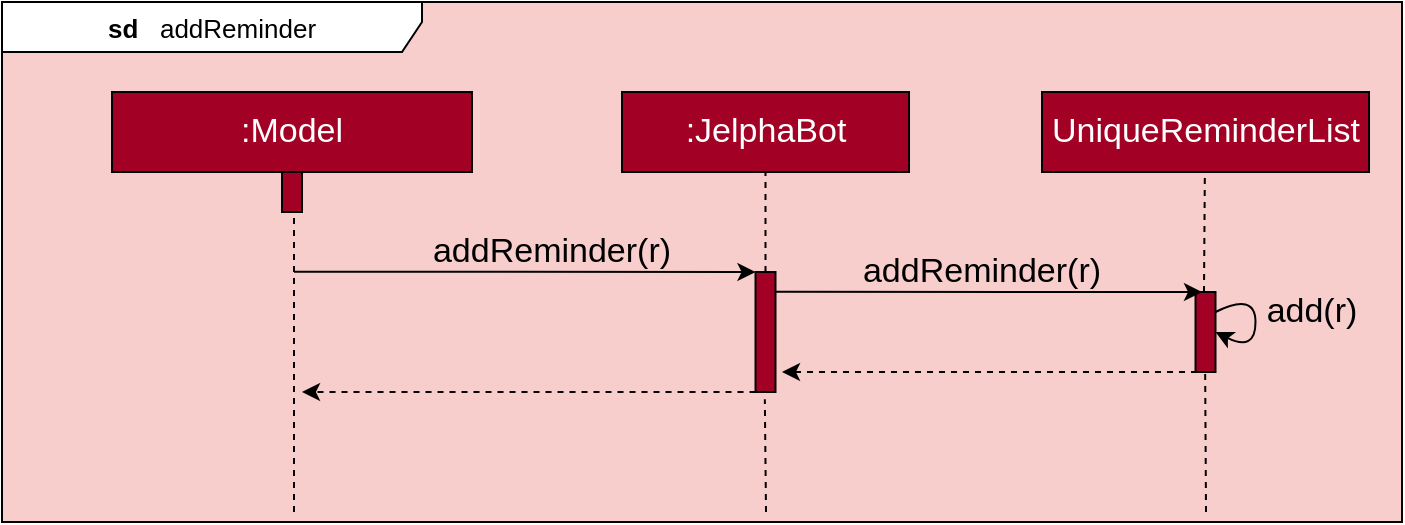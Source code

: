 <mxfile version="12.9.9" type="device"><diagram id="8nA2ZPJFM3wmrsE_MuTr" name="Page-1"><mxGraphModel dx="786" dy="536" grid="1" gridSize="10" guides="1" tooltips="1" connect="1" arrows="1" fold="1" page="1" pageScale="1" pageWidth="827" pageHeight="1169" math="0" shadow="0"><root><mxCell id="0"/><mxCell id="1" parent="0"/><mxCell id="iqswkxmGJfXqK92fiffK-14" value="" style="rounded=0;whiteSpace=wrap;html=1;fillColor=#F8CECC;" parent="1" vertex="1"><mxGeometry x="100" y="585" width="700" height="260" as="geometry"/></mxCell><mxCell id="iqswkxmGJfXqK92fiffK-2" value="&lt;b&gt;sd&lt;/b&gt;&amp;nbsp; &amp;nbsp;addReminder" style="shape=umlFrame;whiteSpace=wrap;html=1;fontSize=13;width=210;height=25;align=center;" parent="1" vertex="1"><mxGeometry x="100" y="585" width="700" height="260" as="geometry"/></mxCell><mxCell id="iqswkxmGJfXqK92fiffK-4" value=":Model" style="rounded=0;whiteSpace=wrap;html=1;fontFamily=Helvetica;fillColor=#A20025;strokeColor=#000000;fontColor=#ffffff;fontSize=17;" parent="1" vertex="1"><mxGeometry x="155" y="630" width="180" height="40" as="geometry"/></mxCell><mxCell id="iqswkxmGJfXqK92fiffK-5" value="" style="rounded=0;whiteSpace=wrap;html=1;fontFamily=Helvetica;fillColor=#A20025;strokeColor=#000000;fontColor=#ffffff;fontSize=17;" parent="1" vertex="1"><mxGeometry x="240" y="670" width="10" height="20" as="geometry"/></mxCell><mxCell id="iqswkxmGJfXqK92fiffK-7" value="" style="endArrow=none;dashed=1;html=1;" parent="1" edge="1"><mxGeometry width="50" height="50" relative="1" as="geometry"><mxPoint x="246" y="840" as="sourcePoint"/><mxPoint x="246" y="690" as="targetPoint"/></mxGeometry></mxCell><mxCell id="iqswkxmGJfXqK92fiffK-8" value="" style="endArrow=classic;html=1;entryX=0;entryY=0;entryDx=0;entryDy=0;" parent="1" target="iqswkxmGJfXqK92fiffK-10" edge="1"><mxGeometry width="50" height="50" relative="1" as="geometry"><mxPoint x="246" y="719.86" as="sourcePoint"/><mxPoint x="450" y="720" as="targetPoint"/></mxGeometry></mxCell><mxCell id="iqswkxmGJfXqK92fiffK-9" value=":JelphaBot" style="rounded=0;whiteSpace=wrap;html=1;fontFamily=Helvetica;fillColor=#A20025;strokeColor=#000000;fontColor=#ffffff;fontSize=17;" parent="1" vertex="1"><mxGeometry x="410" y="630" width="143.51" height="40" as="geometry"/></mxCell><mxCell id="iqswkxmGJfXqK92fiffK-10" value="" style="rounded=0;whiteSpace=wrap;html=1;fontFamily=Helvetica;fillColor=#A20025;strokeColor=#000000;fontColor=#ffffff;fontSize=17;" parent="1" vertex="1"><mxGeometry x="476.75" y="720" width="10" height="60" as="geometry"/></mxCell><mxCell id="iqswkxmGJfXqK92fiffK-11" value="" style="endArrow=none;dashed=1;html=1;entryX=0.467;entryY=1.061;entryDx=0;entryDy=0;entryPerimeter=0;" parent="1" target="iqswkxmGJfXqK92fiffK-10" edge="1"><mxGeometry width="50" height="50" relative="1" as="geometry"><mxPoint x="482" y="840" as="sourcePoint"/><mxPoint x="481.93" y="780" as="targetPoint"/></mxGeometry></mxCell><mxCell id="iqswkxmGJfXqK92fiffK-12" value="" style="endArrow=classic;html=1;exitX=0;exitY=1;exitDx=0;exitDy=0;dashed=1;" parent="1" source="iqswkxmGJfXqK92fiffK-10" edge="1"><mxGeometry width="50" height="50" relative="1" as="geometry"><mxPoint x="340" y="810" as="sourcePoint"/><mxPoint x="250" y="780" as="targetPoint"/></mxGeometry></mxCell><mxCell id="hrvKAfE1BS1uIsPMY0b4-2" value="UniqueReminderList" style="rounded=0;whiteSpace=wrap;html=1;fontFamily=Helvetica;fillColor=#A20025;strokeColor=#000000;fontColor=#ffffff;fontSize=17;" parent="1" vertex="1"><mxGeometry x="620" y="630" width="163.51" height="40" as="geometry"/></mxCell><mxCell id="hrvKAfE1BS1uIsPMY0b4-6" value="" style="endArrow=none;dashed=1;html=1;fontFamily=Helvetica;fontSize=18;exitX=0.5;exitY=0;exitDx=0;exitDy=0;entryX=0.5;entryY=1;entryDx=0;entryDy=0;" parent="1" source="iqswkxmGJfXqK92fiffK-10" target="iqswkxmGJfXqK92fiffK-9" edge="1"><mxGeometry width="50" height="50" relative="1" as="geometry"><mxPoint x="370" y="700" as="sourcePoint"/><mxPoint x="420" y="650" as="targetPoint"/></mxGeometry></mxCell><mxCell id="hrvKAfE1BS1uIsPMY0b4-7" value="addReminder(r)" style="text;html=1;strokeColor=none;fillColor=none;align=center;verticalAlign=middle;whiteSpace=wrap;rounded=0;fontFamily=Helvetica;fontSize=17;" parent="1" vertex="1"><mxGeometry x="295" y="700" width="160" height="20" as="geometry"/></mxCell><mxCell id="hrvKAfE1BS1uIsPMY0b4-8" value="addReminder(r)" style="text;html=1;strokeColor=none;fillColor=none;align=center;verticalAlign=middle;whiteSpace=wrap;rounded=0;fontFamily=Helvetica;fontSize=17;" parent="1" vertex="1"><mxGeometry x="510" y="710" width="160" height="20" as="geometry"/></mxCell><mxCell id="hrvKAfE1BS1uIsPMY0b4-10" value="" style="endArrow=none;dashed=1;html=1;fontFamily=Helvetica;fontSize=18;entryX=0.5;entryY=1;entryDx=0;entryDy=0;" parent="1" edge="1"><mxGeometry width="50" height="50" relative="1" as="geometry"><mxPoint x="701" y="730" as="sourcePoint"/><mxPoint x="701.425" y="670" as="targetPoint"/></mxGeometry></mxCell><mxCell id="hrvKAfE1BS1uIsPMY0b4-11" value="" style="rounded=0;whiteSpace=wrap;html=1;fontFamily=Helvetica;fillColor=#A20025;strokeColor=#000000;fontColor=#ffffff;fontSize=17;" parent="1" vertex="1"><mxGeometry x="696.75" y="730" width="10" height="40" as="geometry"/></mxCell><mxCell id="hrvKAfE1BS1uIsPMY0b4-9" value="" style="endArrow=classic;html=1;" parent="1" edge="1"><mxGeometry width="50" height="50" relative="1" as="geometry"><mxPoint x="486.75" y="729.86" as="sourcePoint"/><mxPoint x="700" y="730" as="targetPoint"/></mxGeometry></mxCell><mxCell id="hrvKAfE1BS1uIsPMY0b4-12" value="" style="endArrow=classic;html=1;exitX=0;exitY=1;exitDx=0;exitDy=0;dashed=1;" parent="1" edge="1"><mxGeometry width="50" height="50" relative="1" as="geometry"><mxPoint x="703.5" y="770" as="sourcePoint"/><mxPoint x="490" y="770" as="targetPoint"/></mxGeometry></mxCell><mxCell id="hrvKAfE1BS1uIsPMY0b4-16" value="" style="endArrow=classic;html=1;fontFamily=Helvetica;curved=1;fontSize=17;" parent="1" edge="1"><mxGeometry width="50" height="50" relative="1" as="geometry"><mxPoint x="706.75" y="740" as="sourcePoint"/><mxPoint x="706.75" y="750" as="targetPoint"/><Array as="points"><mxPoint x="726.75" y="730"/><mxPoint x="726.75" y="760"/></Array></mxGeometry></mxCell><mxCell id="hrvKAfE1BS1uIsPMY0b4-22" value="add(r)" style="text;html=1;strokeColor=none;fillColor=none;align=center;verticalAlign=middle;whiteSpace=wrap;rounded=0;fontFamily=Helvetica;fontSize=17;" parent="1" vertex="1"><mxGeometry x="730" y="730" width="50" height="20" as="geometry"/></mxCell><mxCell id="hrvKAfE1BS1uIsPMY0b4-23" value="" style="endArrow=none;dashed=1;html=1;fontFamily=Helvetica;fontSize=18;entryX=0.5;entryY=1;entryDx=0;entryDy=0;" parent="1" edge="1"><mxGeometry width="50" height="50" relative="1" as="geometry"><mxPoint x="702" y="840" as="sourcePoint"/><mxPoint x="701.585" y="770" as="targetPoint"/></mxGeometry></mxCell></root></mxGraphModel></diagram></mxfile>
